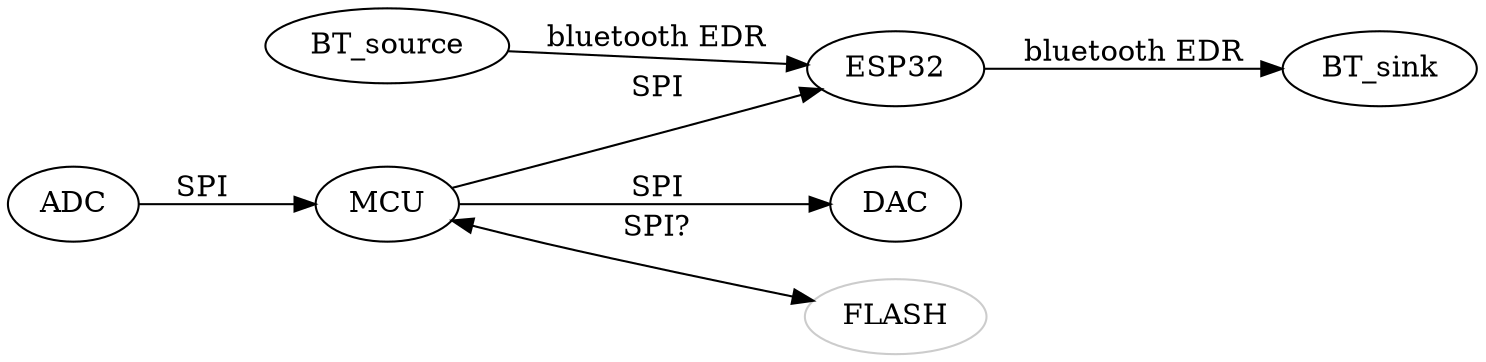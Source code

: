 digraph
{
	rankdir=LR;	

	ADC
	MCU
	ESP32
	DAC
	BT_source
	BT_sink
	FLASH [color="#cccccc"];
		
	ADC -> MCU [label="SPI"];
	MCU -> ESP32 [label="SPI"];
	MCU -> DAC [label="SPI"];
	MCU -> FLASH [label="SPI?";dir=both];

	ESP32 -> BT_sink [label="bluetooth EDR"]
	BT_source -> ESP32 [label="bluetooth EDR"]
	
	
}

